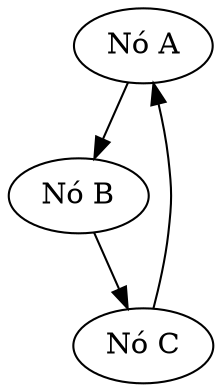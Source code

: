 // O Meu Grafo
digraph {
	A [label="Nó A"]
	B [label="Nó B"]
	C [label="Nó C"]
	A -> B
	B -> C
	C -> A
}
